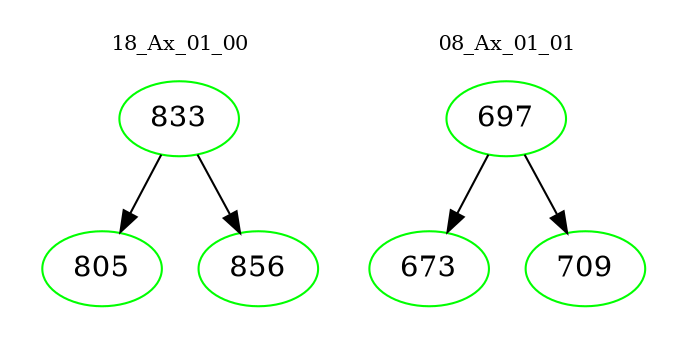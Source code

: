 digraph{
subgraph cluster_0 {
color = white
label = "18_Ax_01_00";
fontsize=10;
T0_833 [label="833", color="green"]
T0_833 -> T0_805 [color="black"]
T0_805 [label="805", color="green"]
T0_833 -> T0_856 [color="black"]
T0_856 [label="856", color="green"]
}
subgraph cluster_1 {
color = white
label = "08_Ax_01_01";
fontsize=10;
T1_697 [label="697", color="green"]
T1_697 -> T1_673 [color="black"]
T1_673 [label="673", color="green"]
T1_697 -> T1_709 [color="black"]
T1_709 [label="709", color="green"]
}
}
